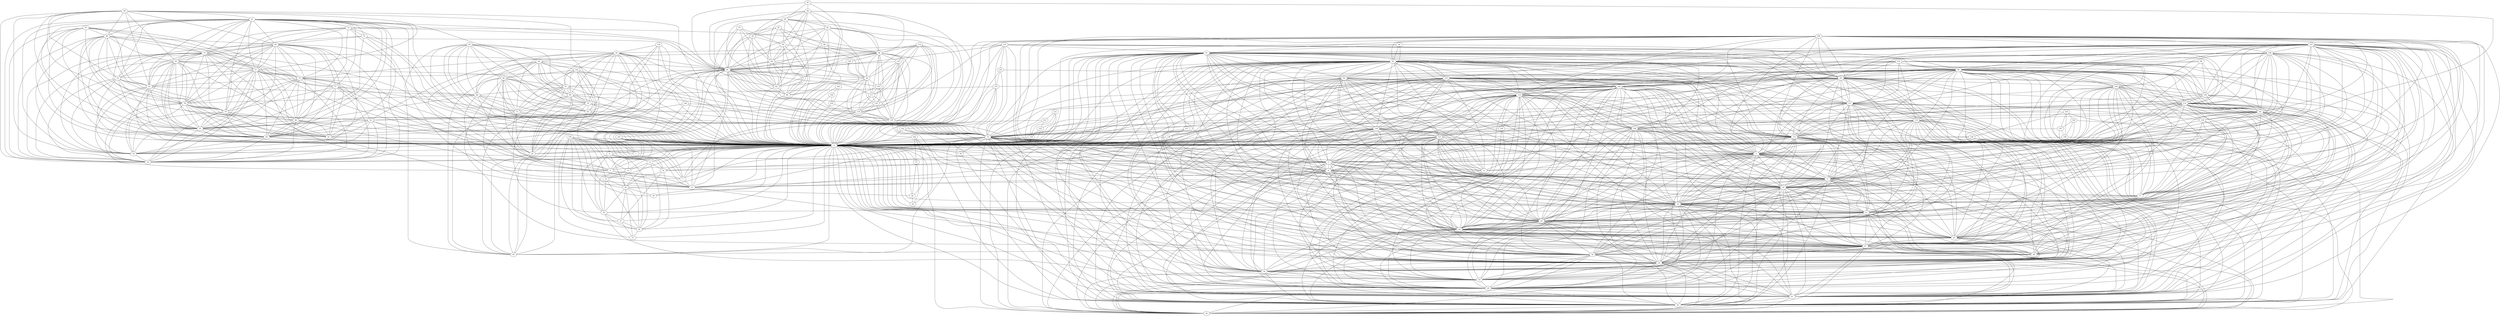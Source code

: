 graph{
0;
1;
2;
3;
4;
5;
6;
7;
8;
9;
10;
11;
12;
13;
14;
15;
16;
17;
18;
19;
20;
21;
22;
23;
24;
25;
26;
27;
28;
29;
30;
31;
32;
33;
34;
35;
36;
37;
38;
39;
40;
41;
42;
43;
44;
45;
46;
47;
48;
49;
50;
51;
52;
53;
54;
55;
56;
57;
58;
59;
60;
61;
62;
63;
64;
65;
66;
67;
68;
69;
70;
71;
72;
73;
74;
75;
76;
77;
78;
79;
80;
81;
82;
83;
84;
85;
86;
87;
88;
89;
90;
91;
92;
93;
94;
95;
96;
97;
98;
99;
100;
101;
102;
103;
104;
105;
106;
107;
108;
109;
110;
111;
112;
113;
114;
115;
116;
117;
118;
119;
120;
121;
122;
123;
124;
125;
126;
127;
128;
129;
130;
131;
132;
133;
134;
135;
136;
137;
138;
139;
140;
141;
142;
143;
144;
145;
146;
147;
148;
149;
150;
0 -- 1;
0 -- 2;
0 -- 3;
0 -- 4;
0 -- 5;
0 -- 6;
0 -- 7;
0 -- 8;
0 -- 9;
0 -- 10;
0 -- 11;
0 -- 12;
0 -- 13;
0 -- 14;
0 -- 15;
0 -- 16;
0 -- 17;
0 -- 18;
0 -- 19;
0 -- 20;
0 -- 21;
0 -- 22;
0 -- 23;
0 -- 24;
0 -- 25;
0 -- 26;
0 -- 27;
0 -- 28;
0 -- 29;
0 -- 30;
0 -- 31;
0 -- 32;
0 -- 33;
0 -- 34;
0 -- 35;
0 -- 36;
0 -- 37;
0 -- 38;
0 -- 39;
0 -- 40;
0 -- 41;
0 -- 42;
0 -- 43;
0 -- 44;
0 -- 45;
46 -- 47;
46 -- 48;
46 -- 49;
46 -- 50;
46 -- 51;
46 -- 52;
46 -- 53;
46 -- 54;
46 -- 55;
46 -- 56;
46 -- 0;
46 -- 10;
46 -- 22;
57 -- 58;
57 -- 59;
57 -- 60;
57 -- 61;
57 -- 62;
57 -- 0;
63 -- 64;
63 -- 65;
63 -- 66;
63 -- 67;
63 -- 68;
63 -- 69;
63 -- 70;
63 -- 71;
63 -- 72;
63 -- 0;
63 -- 20;
63 -- 45;
47 -- 73;
47 -- 48;
47 -- 74;
47 -- 49;
47 -- 75;
47 -- 50;
47 -- 51;
47 -- 52;
47 -- 61;
47 -- 76;
47 -- 77;
47 -- 53;
47 -- 78;
47 -- 79;
47 -- 80;
47 -- 55;
47 -- 81;
47 -- 56;
47 -- 82;
47 -- 0;
47 -- 5;
47 -- 10;
47 -- 22;
83 -- 84;
83 -- 85;
83 -- 62;
83 -- 86;
83 -- 0;
87 -- 88;
87 -- 58;
87 -- 61;
87 -- 89;
87 -- 62;
87 -- 0;
90 -- 91;
90 -- 92;
90 -- 93;
90 -- 94;
90 -- 0;
84 -- 85;
84 -- 95;
84 -- 58;
84 -- 59;
84 -- 96;
84 -- 60;
84 -- 61;
84 -- 62;
84 -- 86;
84 -- 0;
97 -- 48;
97 -- 75;
97 -- 51;
97 -- 76;
97 -- 53;
97 -- 78;
97 -- 55;
97 -- 56;
97 -- 0;
97 -- 22;
85 -- 95;
85 -- 88;
85 -- 58;
85 -- 59;
85 -- 96;
85 -- 60;
85 -- 61;
85 -- 62;
85 -- 86;
85 -- 0;
73 -- 74;
73 -- 96;
73 -- 49;
73 -- 75;
73 -- 51;
73 -- 61;
73 -- 78;
73 -- 80;
73 -- 0;
73 -- 22;
98 -- 99;
98 -- 93;
98 -- 100;
98 -- 101;
98 -- 0;
95 -- 58;
95 -- 96;
95 -- 60;
95 -- 61;
95 -- 89;
95 -- 102;
95 -- 62;
95 -- 86;
95 -- 0;
103 -- 104;
103 -- 105;
103 -- 0;
106 -- 107;
106 -- 108;
106 -- 91;
106 -- 92;
106 -- 93;
106 -- 109;
106 -- 110;
106 -- 111;
106 -- 112;
106 -- 101;
106 -- 113;
106 -- 0;
106 -- 2;
106 -- 4;
106 -- 9;
106 -- 16;
106 -- 19;
106 -- 21;
106 -- 23;
106 -- 25;
106 -- 27;
106 -- 33;
106 -- 40;
106 -- 41;
106 -- 42;
114 -- 96;
114 -- 115;
114 -- 61;
114 -- 89;
114 -- 116;
114 -- 117;
114 -- 118;
114 -- 119;
114 -- 120;
114 -- 0;
88 -- 96;
88 -- 61;
88 -- 89;
88 -- 0;
121 -- 122;
121 -- 123;
121 -- 124;
121 -- 0;
48 -- 49;
48 -- 75;
48 -- 50;
48 -- 51;
48 -- 52;
48 -- 53;
48 -- 79;
48 -- 55;
48 -- 56;
48 -- 0;
48 -- 10;
48 -- 22;
107 -- 108;
107 -- 91;
107 -- 92;
107 -- 99;
107 -- 93;
107 -- 125;
107 -- 110;
107 -- 100;
107 -- 112;
107 -- 101;
107 -- 126;
107 -- 113;
107 -- 127;
107 -- 0;
107 -- 2;
107 -- 3;
107 -- 8;
107 -- 9;
107 -- 16;
107 -- 19;
107 -- 21;
107 -- 23;
107 -- 24;
107 -- 25;
107 -- 27;
107 -- 28;
107 -- 32;
107 -- 33;
107 -- 34;
107 -- 35;
107 -- 41;
107 -- 42;
107 -- 44;
104 -- 105;
104 -- 0;
74 -- 49;
74 -- 75;
74 -- 61;
74 -- 80;
74 -- 0;
74 -- 12;
58 -- 59;
58 -- 60;
58 -- 61;
58 -- 62;
58 -- 86;
58 -- 0;
108 -- 92;
108 -- 99;
108 -- 109;
108 -- 128;
108 -- 111;
108 -- 100;
108 -- 112;
108 -- 101;
108 -- 129;
108 -- 113;
108 -- 0;
108 -- 2;
108 -- 3;
108 -- 16;
108 -- 17;
108 -- 19;
108 -- 28;
108 -- 42;
59 -- 96;
59 -- 60;
59 -- 61;
59 -- 62;
59 -- 86;
59 -- 0;
96 -- 130;
96 -- 60;
96 -- 115;
96 -- 61;
96 -- 89;
96 -- 76;
96 -- 116;
96 -- 117;
96 -- 118;
96 -- 62;
96 -- 119;
96 -- 120;
96 -- 0;
131 -- 132;
131 -- 91;
131 -- 99;
131 -- 93;
131 -- 133;
131 -- 64;
131 -- 111;
131 -- 67;
131 -- 82;
131 -- 72;
131 -- 0;
131 -- 41;
132 -- 93;
132 -- 133;
132 -- 72;
132 -- 0;
134 -- 99;
134 -- 93;
134 -- 109;
134 -- 128;
134 -- 111;
134 -- 100;
134 -- 101;
134 -- 135;
134 -- 113;
134 -- 72;
134 -- 0;
134 -- 2;
134 -- 9;
134 -- 27;
91 -- 92;
91 -- 99;
91 -- 93;
91 -- 125;
91 -- 94;
91 -- 109;
91 -- 110;
91 -- 111;
91 -- 112;
91 -- 135;
91 -- 126;
91 -- 136;
91 -- 113;
91 -- 127;
91 -- 72;
91 -- 0;
91 -- 2;
91 -- 3;
91 -- 4;
91 -- 8;
91 -- 9;
91 -- 16;
91 -- 19;
91 -- 21;
91 -- 23;
91 -- 24;
91 -- 25;
91 -- 27;
91 -- 32;
91 -- 33;
91 -- 34;
91 -- 35;
91 -- 40;
91 -- 41;
91 -- 42;
91 -- 44;
92 -- 99;
92 -- 93;
92 -- 125;
92 -- 94;
92 -- 109;
92 -- 110;
92 -- 128;
92 -- 111;
92 -- 101;
92 -- 126;
92 -- 137;
92 -- 136;
92 -- 113;
92 -- 138;
92 -- 127;
92 -- 72;
92 -- 0;
92 -- 2;
92 -- 3;
92 -- 4;
92 -- 8;
92 -- 9;
92 -- 16;
92 -- 17;
92 -- 19;
92 -- 21;
92 -- 23;
92 -- 24;
92 -- 25;
92 -- 27;
92 -- 28;
92 -- 33;
92 -- 34;
92 -- 35;
92 -- 40;
92 -- 41;
92 -- 42;
92 -- 44;
139 -- 64;
139 -- 140;
139 -- 54;
139 -- 56;
139 -- 0;
139 -- 1;
49 -- 75;
49 -- 50;
49 -- 51;
49 -- 52;
49 -- 76;
49 -- 77;
49 -- 53;
49 -- 78;
49 -- 79;
49 -- 80;
49 -- 55;
49 -- 81;
49 -- 56;
49 -- 0;
49 -- 10;
49 -- 22;
75 -- 50;
75 -- 51;
75 -- 52;
75 -- 61;
75 -- 76;
75 -- 53;
75 -- 78;
75 -- 79;
75 -- 80;
75 -- 55;
75 -- 81;
75 -- 56;
75 -- 0;
75 -- 10;
75 -- 22;
122 -- 123;
122 -- 124;
122 -- 0;
99 -- 93;
99 -- 125;
99 -- 94;
99 -- 109;
99 -- 110;
99 -- 128;
99 -- 111;
99 -- 100;
99 -- 112;
99 -- 101;
99 -- 135;
99 -- 126;
99 -- 127;
99 -- 72;
99 -- 0;
99 -- 2;
99 -- 3;
99 -- 4;
99 -- 9;
99 -- 12;
99 -- 16;
99 -- 17;
99 -- 19;
99 -- 21;
99 -- 23;
99 -- 24;
99 -- 25;
99 -- 27;
99 -- 28;
99 -- 32;
99 -- 33;
99 -- 34;
99 -- 40;
99 -- 41;
99 -- 42;
130 -- 61;
130 -- 89;
130 -- 0;
50 -- 51;
50 -- 52;
50 -- 76;
50 -- 77;
50 -- 53;
50 -- 78;
50 -- 79;
50 -- 80;
50 -- 55;
50 -- 81;
50 -- 56;
50 -- 0;
50 -- 10;
50 -- 22;
93 -- 133;
93 -- 109;
93 -- 110;
93 -- 128;
93 -- 111;
93 -- 100;
93 -- 101;
93 -- 135;
93 -- 72;
93 -- 0;
93 -- 2;
93 -- 4;
93 -- 9;
93 -- 16;
93 -- 17;
93 -- 19;
93 -- 21;
93 -- 24;
93 -- 25;
93 -- 27;
93 -- 32;
93 -- 33;
93 -- 34;
93 -- 41;
93 -- 42;
51 -- 52;
51 -- 76;
51 -- 77;
51 -- 53;
51 -- 78;
51 -- 79;
51 -- 80;
51 -- 55;
51 -- 81;
51 -- 56;
51 -- 82;
51 -- 0;
51 -- 3;
51 -- 10;
51 -- 22;
60 -- 61;
60 -- 89;
60 -- 62;
60 -- 86;
60 -- 82;
60 -- 0;
125 -- 109;
125 -- 110;
125 -- 112;
125 -- 126;
125 -- 136;
125 -- 113;
125 -- 72;
125 -- 0;
125 -- 2;
125 -- 8;
125 -- 9;
125 -- 16;
125 -- 19;
125 -- 21;
125 -- 23;
125 -- 24;
125 -- 30;
125 -- 32;
125 -- 33;
125 -- 34;
125 -- 35;
125 -- 40;
125 -- 41;
125 -- 42;
125 -- 44;
133 -- 69;
133 -- 141;
133 -- 72;
133 -- 0;
133 -- 33;
64 -- 61;
64 -- 65;
64 -- 142;
64 -- 67;
64 -- 68;
64 -- 69;
64 -- 70;
64 -- 71;
64 -- 82;
64 -- 72;
64 -- 0;
64 -- 7;
64 -- 12;
64 -- 20;
64 -- 45;
94 -- 109;
94 -- 126;
94 -- 136;
94 -- 113;
94 -- 138;
94 -- 127;
94 -- 0;
94 -- 2;
94 -- 16;
94 -- 19;
94 -- 21;
94 -- 23;
94 -- 24;
94 -- 25;
94 -- 27;
94 -- 33;
94 -- 34;
94 -- 41;
94 -- 42;
115 -- 61;
115 -- 89;
115 -- 116;
115 -- 117;
115 -- 119;
115 -- 120;
115 -- 0;
52 -- 53;
52 -- 78;
52 -- 79;
52 -- 55;
52 -- 56;
52 -- 0;
52 -- 10;
52 -- 22;
61 -- 89;
61 -- 76;
61 -- 116;
61 -- 117;
61 -- 118;
61 -- 62;
61 -- 86;
61 -- 143;
61 -- 81;
61 -- 56;
61 -- 119;
61 -- 120;
61 -- 72;
61 -- 0;
61 -- 5;
61 -- 7;
61 -- 10;
61 -- 12;
61 -- 22;
109 -- 110;
109 -- 111;
109 -- 144;
109 -- 126;
109 -- 136;
109 -- 113;
109 -- 138;
109 -- 72;
109 -- 0;
109 -- 2;
109 -- 3;
109 -- 4;
109 -- 9;
109 -- 16;
109 -- 18;
109 -- 19;
109 -- 21;
109 -- 23;
109 -- 24;
109 -- 27;
109 -- 32;
109 -- 33;
109 -- 34;
109 -- 35;
109 -- 40;
109 -- 41;
109 -- 42;
89 -- 116;
89 -- 117;
89 -- 118;
89 -- 62;
89 -- 119;
89 -- 120;
89 -- 72;
89 -- 0;
123 -- 124;
123 -- 0;
145 -- 146;
145 -- 147;
145 -- 148;
145 -- 149;
145 -- 0;
145 -- 41;
76 -- 77;
76 -- 53;
76 -- 78;
76 -- 54;
76 -- 79;
76 -- 80;
76 -- 55;
76 -- 56;
76 -- 0;
76 -- 5;
76 -- 22;
77 -- 68;
77 -- 79;
77 -- 71;
77 -- 55;
77 -- 81;
77 -- 56;
77 -- 0;
77 -- 3;
77 -- 22;
110 -- 111;
110 -- 144;
110 -- 126;
110 -- 136;
110 -- 113;
110 -- 127;
110 -- 72;
110 -- 0;
110 -- 2;
110 -- 3;
110 -- 4;
110 -- 9;
110 -- 16;
110 -- 18;
110 -- 19;
110 -- 21;
110 -- 23;
110 -- 24;
110 -- 27;
110 -- 32;
110 -- 33;
110 -- 34;
110 -- 35;
110 -- 40;
110 -- 41;
110 -- 42;
53 -- 68;
53 -- 79;
53 -- 55;
53 -- 56;
53 -- 0;
53 -- 10;
53 -- 22;
102 -- 0;
102 -- 15;
102 -- 38;
102 -- 43;
140 -- 54;
140 -- 119;
140 -- 0;
140 -- 1;
65 -- 142;
65 -- 66;
65 -- 67;
65 -- 68;
65 -- 69;
65 -- 54;
65 -- 70;
65 -- 71;
65 -- 82;
65 -- 72;
65 -- 0;
65 -- 7;
128 -- 111;
128 -- 100;
128 -- 112;
128 -- 101;
128 -- 129;
128 -- 0;
128 -- 2;
128 -- 16;
128 -- 17;
128 -- 19;
128 -- 21;
128 -- 25;
128 -- 27;
128 -- 28;
128 -- 40;
128 -- 42;
116 -- 117;
116 -- 118;
116 -- 119;
116 -- 120;
116 -- 0;
142 -- 66;
142 -- 67;
142 -- 69;
142 -- 70;
142 -- 71;
142 -- 72;
142 -- 0;
142 -- 20;
142 -- 45;
111 -- 101;
111 -- 129;
111 -- 113;
111 -- 72;
111 -- 0;
111 -- 2;
111 -- 8;
111 -- 9;
111 -- 16;
111 -- 17;
111 -- 19;
111 -- 21;
111 -- 23;
111 -- 25;
111 -- 27;
111 -- 28;
111 -- 33;
111 -- 42;
66 -- 67;
66 -- 68;
66 -- 69;
66 -- 70;
66 -- 71;
66 -- 82;
66 -- 72;
66 -- 0;
66 -- 12;
66 -- 20;
66 -- 27;
66 -- 45;
105 -- 119;
105 -- 0;
100 -- 112;
100 -- 101;
100 -- 113;
100 -- 0;
100 -- 17;
100 -- 25;
100 -- 27;
67 -- 68;
67 -- 69;
67 -- 70;
67 -- 71;
67 -- 72;
67 -- 0;
67 -- 20;
67 -- 29;
67 -- 45;
124 -- 0;
117 -- 118;
117 -- 119;
117 -- 120;
117 -- 0;
118 -- 119;
118 -- 120;
118 -- 0;
68 -- 78;
68 -- 71;
68 -- 55;
68 -- 82;
68 -- 72;
68 -- 0;
68 -- 5;
68 -- 12;
62 -- 86;
62 -- 0;
69 -- 70;
69 -- 71;
69 -- 55;
69 -- 72;
69 -- 0;
69 -- 20;
69 -- 45;
78 -- 54;
78 -- 79;
78 -- 80;
78 -- 55;
78 -- 81;
78 -- 56;
78 -- 0;
78 -- 5;
78 -- 10;
78 -- 22;
86 -- 0;
144 -- 148;
144 -- 0;
144 -- 40;
144 -- 41;
143 -- 0;
143 -- 5;
143 -- 7;
143 -- 12;
146 -- 147;
146 -- 149;
146 -- 0;
146 -- 41;
54 -- 55;
54 -- 81;
54 -- 56;
54 -- 0;
54 -- 1;
54 -- 10;
54 -- 22;
70 -- 71;
70 -- 82;
70 -- 72;
70 -- 0;
70 -- 20;
70 -- 45;
79 -- 80;
79 -- 55;
79 -- 81;
79 -- 56;
79 -- 0;
79 -- 10;
79 -- 22;
141 -- 72;
141 -- 0;
141 -- 33;
112 -- 101;
112 -- 126;
112 -- 129;
112 -- 113;
112 -- 72;
112 -- 0;
112 -- 8;
112 -- 9;
112 -- 16;
112 -- 17;
112 -- 19;
112 -- 21;
112 -- 23;
112 -- 25;
112 -- 27;
112 -- 28;
112 -- 33;
112 -- 35;
112 -- 40;
112 -- 41;
112 -- 42;
147 -- 149;
147 -- 0;
147 -- 41;
148 -- 0;
148 -- 40;
148 -- 41;
80 -- 55;
80 -- 81;
80 -- 56;
80 -- 0;
80 -- 5;
80 -- 22;
149 -- 0;
149 -- 41;
71 -- 72;
71 -- 0;
71 -- 12;
71 -- 20;
71 -- 45;
101 -- 135;
101 -- 129;
101 -- 113;
101 -- 0;
101 -- 2;
101 -- 9;
101 -- 16;
101 -- 17;
101 -- 19;
101 -- 21;
101 -- 25;
101 -- 27;
101 -- 28;
101 -- 41;
101 -- 42;
135 -- 126;
135 -- 136;
135 -- 113;
135 -- 72;
135 -- 0;
135 -- 2;
135 -- 9;
135 -- 16;
135 -- 19;
135 -- 23;
135 -- 24;
135 -- 27;
135 -- 32;
135 -- 33;
135 -- 34;
135 -- 40;
135 -- 41;
135 -- 42;
135 -- 44;
55 -- 81;
55 -- 56;
55 -- 0;
55 -- 10;
55 -- 22;
126 -- 113;
126 -- 72;
126 -- 0;
126 -- 2;
126 -- 9;
126 -- 16;
126 -- 19;
126 -- 23;
126 -- 24;
126 -- 25;
126 -- 33;
126 -- 35;
126 -- 40;
126 -- 41;
126 -- 42;
126 -- 44;
81 -- 0;
81 -- 12;
56 -- 0;
56 -- 1;
56 -- 10;
56 -- 22;
137 -- 138;
137 -- 0;
137 -- 24;
137 -- 34;
136 -- 127;
136 -- 72;
136 -- 0;
136 -- 2;
136 -- 3;
136 -- 8;
136 -- 19;
136 -- 23;
136 -- 24;
136 -- 32;
136 -- 34;
136 -- 35;
136 -- 40;
136 -- 42;
136 -- 44;
129 -- 0;
129 -- 16;
129 -- 17;
129 -- 25;
129 -- 28;
113 -- 0;
113 -- 2;
113 -- 4;
113 -- 9;
113 -- 16;
113 -- 19;
113 -- 21;
113 -- 23;
113 -- 25;
113 -- 27;
113 -- 32;
113 -- 33;
113 -- 40;
113 -- 41;
113 -- 42;
113 -- 44;
138 -- 0;
138 -- 24;
138 -- 34;
82 -- 0;
82 -- 5;
127 -- 0;
127 -- 2;
127 -- 3;
127 -- 8;
127 -- 9;
127 -- 16;
127 -- 19;
127 -- 21;
127 -- 23;
127 -- 24;
127 -- 25;
127 -- 27;
127 -- 28;
127 -- 32;
127 -- 33;
127 -- 35;
127 -- 42;
119 -- 120;
119 -- 72;
119 -- 0;
119 -- 12;
150 -- 0;
150 -- 6;
150 -- 11;
150 -- 13;
150 -- 14;
150 -- 18;
150 -- 26;
150 -- 29;
150 -- 30;
150 -- 31;
150 -- 36;
150 -- 37;
120 -- 72;
120 -- 0;
120 -- 4;
120 -- 7;
72 -- 0;
72 -- 2;
72 -- 3;
72 -- 4;
72 -- 7;
72 -- 9;
72 -- 12;
72 -- 16;
72 -- 19;
72 -- 20;
72 -- 21;
72 -- 24;
72 -- 27;
72 -- 28;
72 -- 32;
72 -- 33;
72 -- 34;
72 -- 39;
72 -- 40;
72 -- 41;
72 -- 42;
72 -- 44;
72 -- 45;
2 -- 3;
2 -- 4;
2 -- 9;
2 -- 16;
2 -- 19;
2 -- 21;
2 -- 23;
2 -- 24;
2 -- 25;
2 -- 27;
2 -- 32;
2 -- 33;
2 -- 34;
2 -- 35;
2 -- 40;
2 -- 41;
2 -- 42;
2 -- 44;
3 -- 4;
3 -- 5;
3 -- 8;
3 -- 12;
3 -- 16;
3 -- 19;
3 -- 23;
3 -- 24;
3 -- 27;
3 -- 32;
3 -- 33;
3 -- 34;
3 -- 35;
3 -- 44;
4 -- 9;
4 -- 12;
4 -- 16;
4 -- 19;
4 -- 23;
4 -- 24;
4 -- 32;
4 -- 33;
4 -- 40;
4 -- 41;
4 -- 42;
5 -- 7;
5 -- 12;
6 -- 11;
6 -- 13;
6 -- 18;
6 -- 26;
6 -- 29;
6 -- 31;
6 -- 36;
7 -- 12;
8 -- 24;
8 -- 35;
9 -- 16;
9 -- 19;
9 -- 21;
9 -- 23;
9 -- 24;
9 -- 25;
9 -- 27;
9 -- 28;
9 -- 32;
9 -- 33;
9 -- 40;
9 -- 41;
9 -- 42;
9 -- 44;
10 -- 22;
11 -- 13;
11 -- 18;
11 -- 26;
11 -- 36;
12 -- 33;
13 -- 14;
13 -- 26;
13 -- 29;
13 -- 36;
14 -- 26;
14 -- 29;
14 -- 36;
15 -- 38;
15 -- 43;
16 -- 17;
16 -- 19;
16 -- 21;
16 -- 23;
16 -- 24;
16 -- 25;
16 -- 27;
16 -- 28;
16 -- 32;
16 -- 33;
16 -- 34;
16 -- 40;
16 -- 41;
16 -- 42;
16 -- 44;
17 -- 19;
17 -- 25;
17 -- 27;
17 -- 28;
18 -- 26;
18 -- 31;
18 -- 36;
19 -- 21;
19 -- 23;
19 -- 24;
19 -- 25;
19 -- 27;
19 -- 28;
19 -- 29;
19 -- 32;
19 -- 33;
19 -- 35;
19 -- 40;
19 -- 41;
19 -- 42;
19 -- 44;
20 -- 45;
21 -- 23;
21 -- 24;
21 -- 25;
21 -- 27;
21 -- 28;
21 -- 32;
21 -- 33;
21 -- 41;
21 -- 42;
21 -- 44;
23 -- 24;
23 -- 25;
23 -- 27;
23 -- 32;
23 -- 33;
23 -- 35;
23 -- 40;
23 -- 41;
23 -- 42;
23 -- 44;
24 -- 25;
24 -- 27;
24 -- 28;
24 -- 32;
24 -- 33;
24 -- 34;
24 -- 35;
24 -- 40;
24 -- 42;
24 -- 44;
25 -- 27;
25 -- 28;
25 -- 40;
25 -- 41;
25 -- 42;
26 -- 29;
26 -- 30;
26 -- 31;
26 -- 36;
26 -- 37;
26 -- 38;
27 -- 28;
27 -- 32;
27 -- 33;
27 -- 35;
27 -- 41;
27 -- 42;
27 -- 44;
27 -- 45;
28 -- 33;
29 -- 31;
29 -- 35;
29 -- 36;
31 -- 36;
31 -- 37;
32 -- 33;
32 -- 34;
32 -- 35;
32 -- 40;
32 -- 41;
32 -- 42;
32 -- 44;
33 -- 34;
33 -- 35;
33 -- 40;
33 -- 41;
33 -- 42;
33 -- 44;
34 -- 35;
34 -- 40;
34 -- 42;
34 -- 44;
35 -- 40;
35 -- 44;
36 -- 37;
38 -- 43;
39 -- 41;
40 -- 41;
40 -- 42;
40 -- 44;
41 -- 42;
41 -- 44;
42 -- 44;
}
